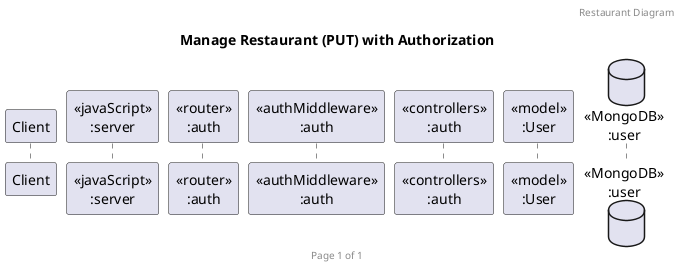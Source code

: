 @startuml
header Restaurant Diagram
footer Page %page% of %lastpage%
title "Manage Restaurant (PUT) with Authorization"

participant "Client" as client
participant "<<javaScript>>\n:server" as server
participant "<<router>>\n:auth" as routerAuth
participant "<<authMiddleware>>\n:auth" as authMiddleware
participant "<<controllers>>\n:auth" as controllersAuth
participant "<<model>>\n:User" as modelUser
database "<<MongoDB>>\n:user" as UserDatabase


@enduml